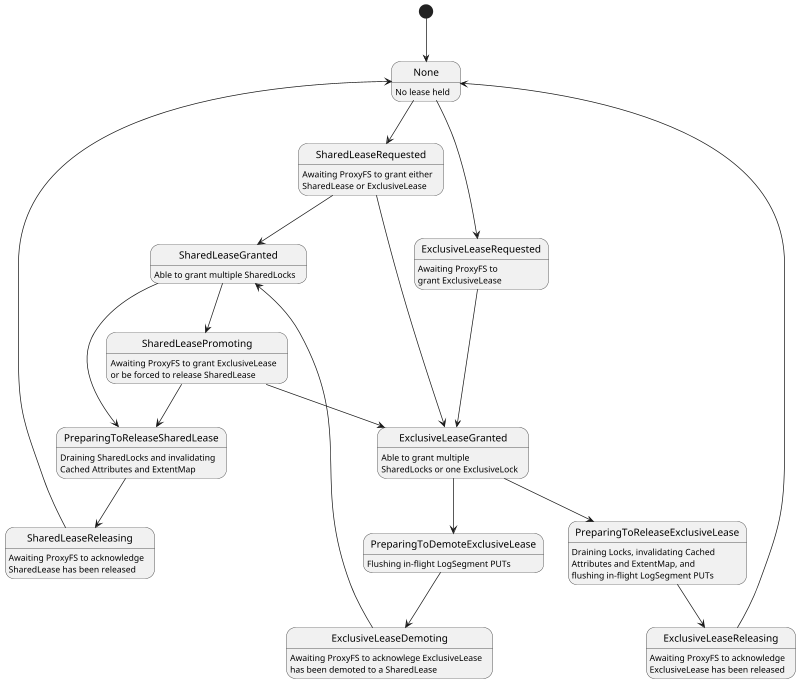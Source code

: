 @startuml

scale 800 width

state None : No lease held
state SharedLeaseRequested : Awaiting ProxyFS to grant either\nSharedLease or ExclusiveLease
state SharedLeaseGranted : Able to grant multiple SharedLocks
state SharedLeasePromoting : Awaiting ProxyFS to grant ExclusiveLease\nor be forced to release SharedLease
state PreparingToReleaseSharedLease : Draining SharedLocks and invalidating\nCached Attributes and ExtentMap
state SharedLeaseReleasing : Awaiting ProxyFS to acknowledge\nSharedLease has been released
state ExclusiveLeaseRequested : Awaiting ProxyFS to\ngrant ExclusiveLease
state ExclusiveLeaseGranted : Able to grant multiple\nSharedLocks or one ExclusiveLock
state PreparingToReleaseExclusiveLease : Draining Locks, invalidating Cached\nAttributes and ExtentMap, and\nflushing in-flight LogSegment PUTs
state ExclusiveLeaseReleasing : Awaiting ProxyFS to acknowledge\nExclusiveLease has been released
state PreparingToDemoteExclusiveLease : Flushing in-flight LogSegment PUTs
state ExclusiveLeaseDemoting : Awaiting ProxyFS to acknowlege ExclusiveLease\nhas been demoted to a SharedLease

[*] --> None

None --> SharedLeaseRequested
None --> ExclusiveLeaseRequested

SharedLeaseRequested --> SharedLeaseGranted
SharedLeaseRequested --> ExclusiveLeaseGranted

SharedLeaseGranted --> PreparingToReleaseSharedLease
PreparingToReleaseSharedLease --> SharedLeaseReleasing
SharedLeaseReleasing --> None

SharedLeaseGranted --> SharedLeasePromoting
SharedLeasePromoting --> PreparingToReleaseSharedLease
SharedLeasePromoting --> ExclusiveLeaseGranted

ExclusiveLeaseRequested --> ExclusiveLeaseGranted

ExclusiveLeaseGranted --> PreparingToReleaseExclusiveLease
PreparingToReleaseExclusiveLease --> ExclusiveLeaseReleasing
ExclusiveLeaseReleasing --> None

ExclusiveLeaseGranted --> PreparingToDemoteExclusiveLease
PreparingToDemoteExclusiveLease --> ExclusiveLeaseDemoting
ExclusiveLeaseDemoting --> SharedLeaseGranted

@enduml
